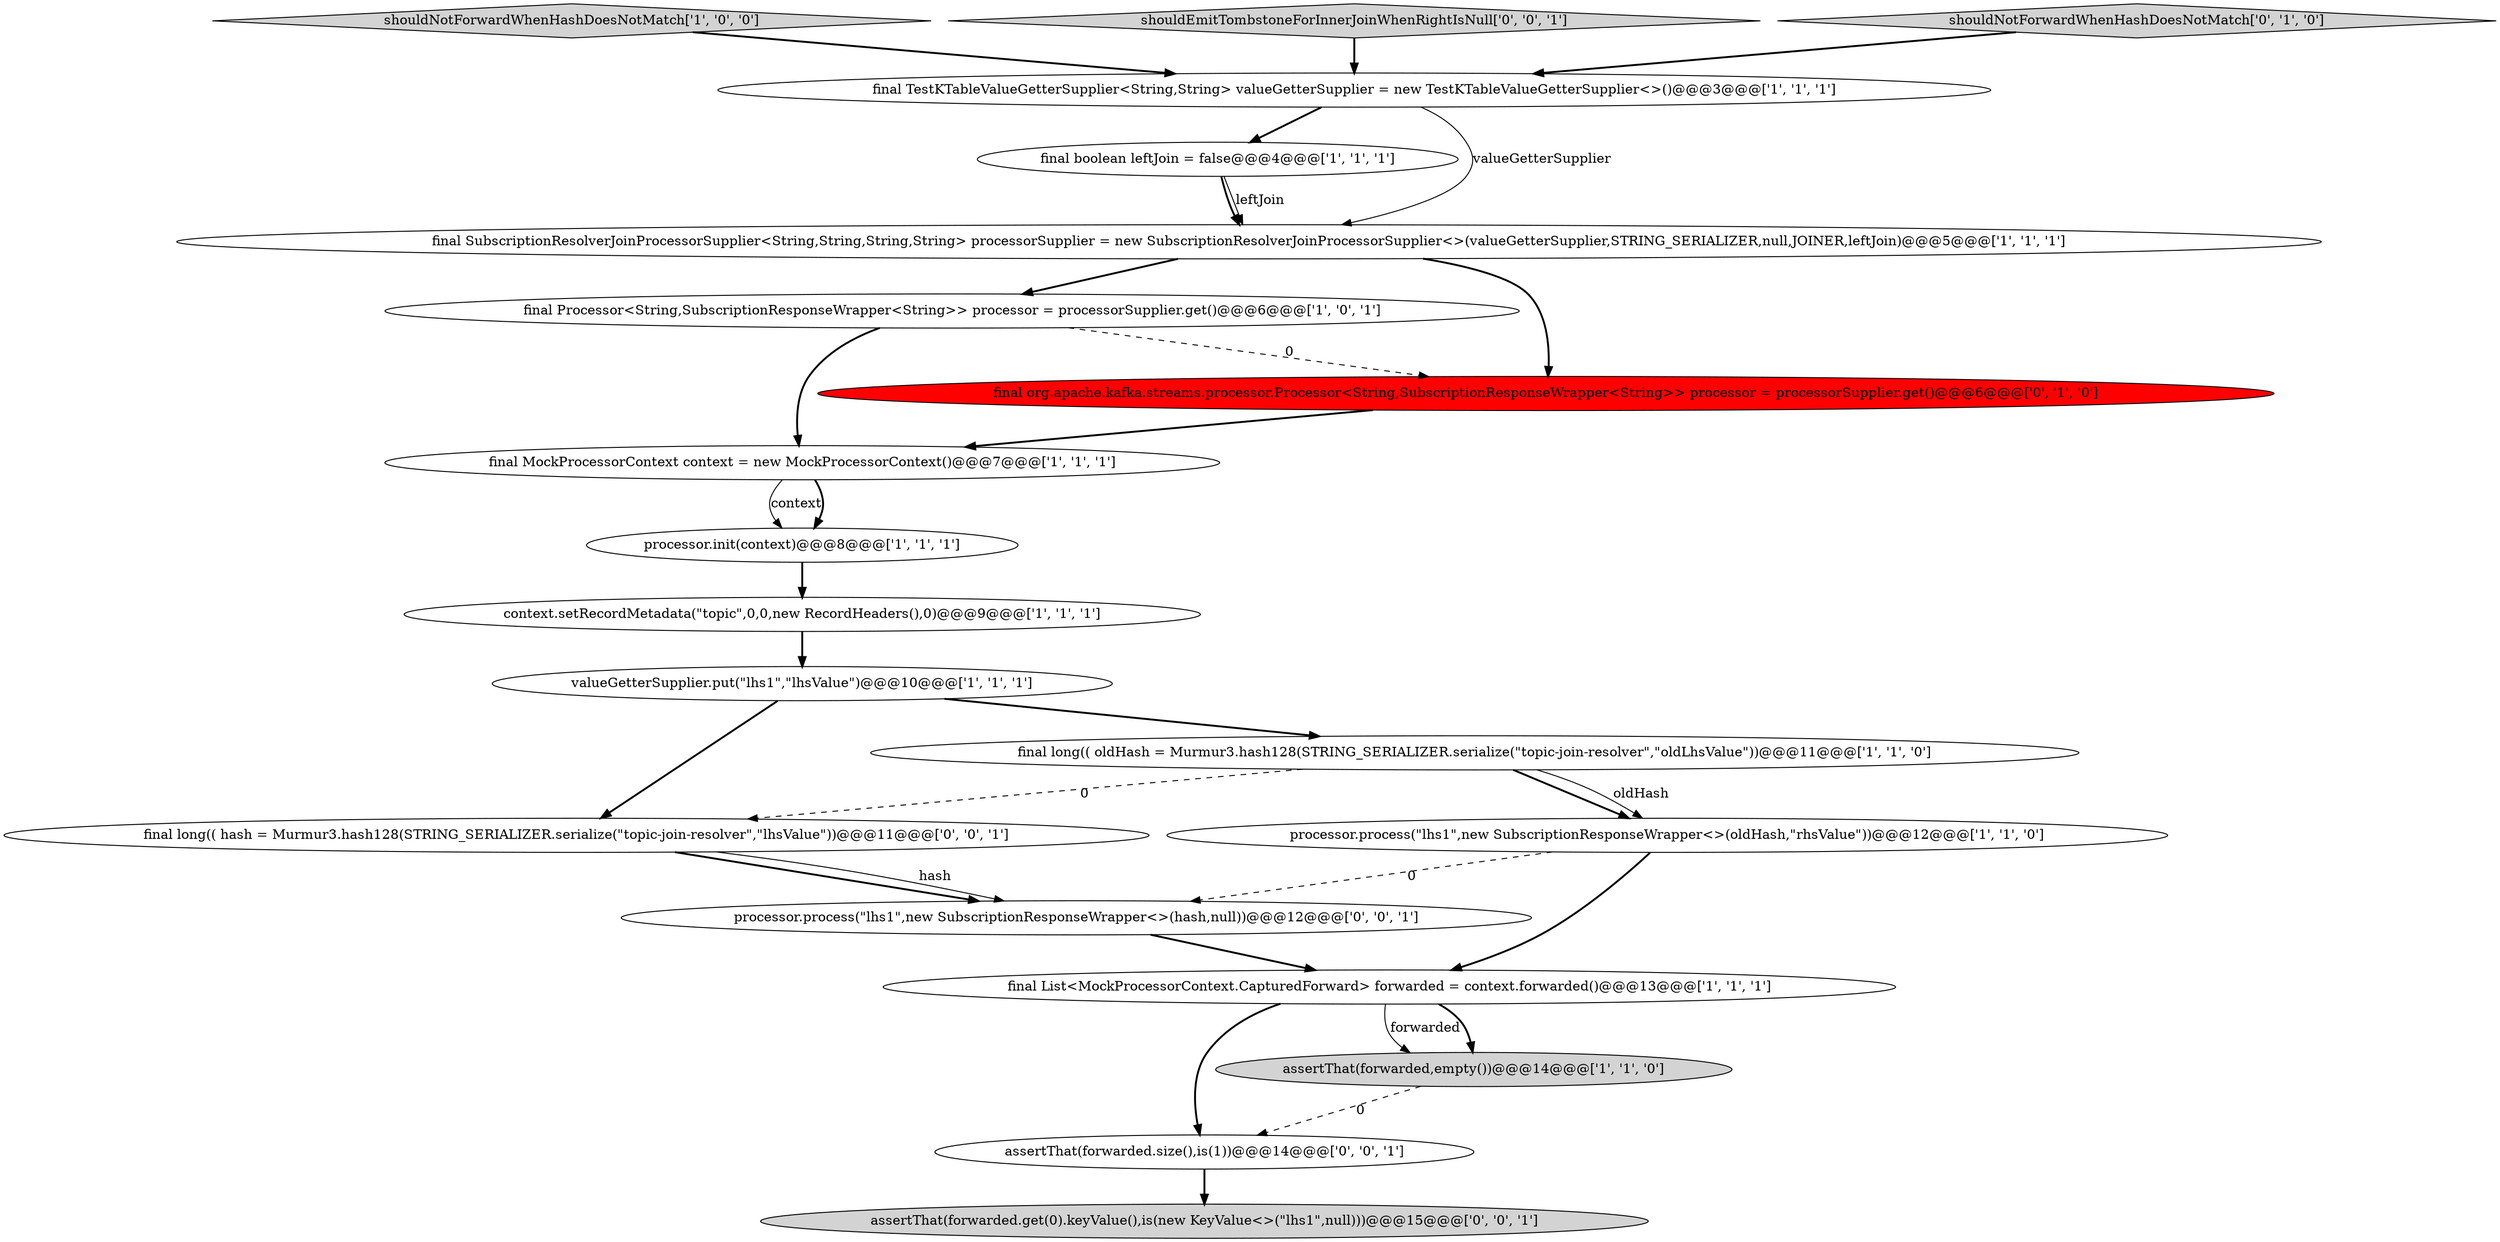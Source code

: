 digraph {
0 [style = filled, label = "final boolean leftJoin = false@@@4@@@['1', '1', '1']", fillcolor = white, shape = ellipse image = "AAA0AAABBB1BBB"];
7 [style = filled, label = "processor.init(context)@@@8@@@['1', '1', '1']", fillcolor = white, shape = ellipse image = "AAA0AAABBB1BBB"];
9 [style = filled, label = "final List<MockProcessorContext.CapturedForward> forwarded = context.forwarded()@@@13@@@['1', '1', '1']", fillcolor = white, shape = ellipse image = "AAA0AAABBB1BBB"];
1 [style = filled, label = "shouldNotForwardWhenHashDoesNotMatch['1', '0', '0']", fillcolor = lightgray, shape = diamond image = "AAA0AAABBB1BBB"];
10 [style = filled, label = "final Processor<String,SubscriptionResponseWrapper<String>> processor = processorSupplier.get()@@@6@@@['1', '0', '1']", fillcolor = white, shape = ellipse image = "AAA0AAABBB1BBB"];
8 [style = filled, label = "processor.process(\"lhs1\",new SubscriptionResponseWrapper<>(oldHash,\"rhsValue\"))@@@12@@@['1', '1', '0']", fillcolor = white, shape = ellipse image = "AAA0AAABBB1BBB"];
16 [style = filled, label = "assertThat(forwarded.size(),is(1))@@@14@@@['0', '0', '1']", fillcolor = white, shape = ellipse image = "AAA0AAABBB3BBB"];
17 [style = filled, label = "processor.process(\"lhs1\",new SubscriptionResponseWrapper<>(hash,null))@@@12@@@['0', '0', '1']", fillcolor = white, shape = ellipse image = "AAA0AAABBB3BBB"];
11 [style = filled, label = "valueGetterSupplier.put(\"lhs1\",\"lhsValue\")@@@10@@@['1', '1', '1']", fillcolor = white, shape = ellipse image = "AAA0AAABBB1BBB"];
2 [style = filled, label = "final SubscriptionResolverJoinProcessorSupplier<String,String,String,String> processorSupplier = new SubscriptionResolverJoinProcessorSupplier<>(valueGetterSupplier,STRING_SERIALIZER,null,JOINER,leftJoin)@@@5@@@['1', '1', '1']", fillcolor = white, shape = ellipse image = "AAA0AAABBB1BBB"];
13 [style = filled, label = "final org.apache.kafka.streams.processor.Processor<String,SubscriptionResponseWrapper<String>> processor = processorSupplier.get()@@@6@@@['0', '1', '0']", fillcolor = red, shape = ellipse image = "AAA1AAABBB2BBB"];
5 [style = filled, label = "final TestKTableValueGetterSupplier<String,String> valueGetterSupplier = new TestKTableValueGetterSupplier<>()@@@3@@@['1', '1', '1']", fillcolor = white, shape = ellipse image = "AAA0AAABBB1BBB"];
4 [style = filled, label = "context.setRecordMetadata(\"topic\",0,0,new RecordHeaders(),0)@@@9@@@['1', '1', '1']", fillcolor = white, shape = ellipse image = "AAA0AAABBB1BBB"];
18 [style = filled, label = "final long(( hash = Murmur3.hash128(STRING_SERIALIZER.serialize(\"topic-join-resolver\",\"lhsValue\"))@@@11@@@['0', '0', '1']", fillcolor = white, shape = ellipse image = "AAA0AAABBB3BBB"];
6 [style = filled, label = "assertThat(forwarded,empty())@@@14@@@['1', '1', '0']", fillcolor = lightgray, shape = ellipse image = "AAA0AAABBB1BBB"];
12 [style = filled, label = "final MockProcessorContext context = new MockProcessorContext()@@@7@@@['1', '1', '1']", fillcolor = white, shape = ellipse image = "AAA0AAABBB1BBB"];
19 [style = filled, label = "shouldEmitTombstoneForInnerJoinWhenRightIsNull['0', '0', '1']", fillcolor = lightgray, shape = diamond image = "AAA0AAABBB3BBB"];
3 [style = filled, label = "final long(( oldHash = Murmur3.hash128(STRING_SERIALIZER.serialize(\"topic-join-resolver\",\"oldLhsValue\"))@@@11@@@['1', '1', '0']", fillcolor = white, shape = ellipse image = "AAA0AAABBB1BBB"];
14 [style = filled, label = "shouldNotForwardWhenHashDoesNotMatch['0', '1', '0']", fillcolor = lightgray, shape = diamond image = "AAA0AAABBB2BBB"];
15 [style = filled, label = "assertThat(forwarded.get(0).keyValue(),is(new KeyValue<>(\"lhs1\",null)))@@@15@@@['0', '0', '1']", fillcolor = lightgray, shape = ellipse image = "AAA0AAABBB3BBB"];
1->5 [style = bold, label=""];
16->15 [style = bold, label=""];
12->7 [style = solid, label="context"];
0->2 [style = solid, label="leftJoin"];
3->18 [style = dashed, label="0"];
17->9 [style = bold, label=""];
0->2 [style = bold, label=""];
18->17 [style = bold, label=""];
9->6 [style = solid, label="forwarded"];
7->4 [style = bold, label=""];
10->13 [style = dashed, label="0"];
2->10 [style = bold, label=""];
9->16 [style = bold, label=""];
12->7 [style = bold, label=""];
11->18 [style = bold, label=""];
9->6 [style = bold, label=""];
2->13 [style = bold, label=""];
19->5 [style = bold, label=""];
6->16 [style = dashed, label="0"];
13->12 [style = bold, label=""];
5->0 [style = bold, label=""];
11->3 [style = bold, label=""];
10->12 [style = bold, label=""];
3->8 [style = bold, label=""];
18->17 [style = solid, label="hash"];
3->8 [style = solid, label="oldHash"];
8->9 [style = bold, label=""];
8->17 [style = dashed, label="0"];
5->2 [style = solid, label="valueGetterSupplier"];
4->11 [style = bold, label=""];
14->5 [style = bold, label=""];
}
